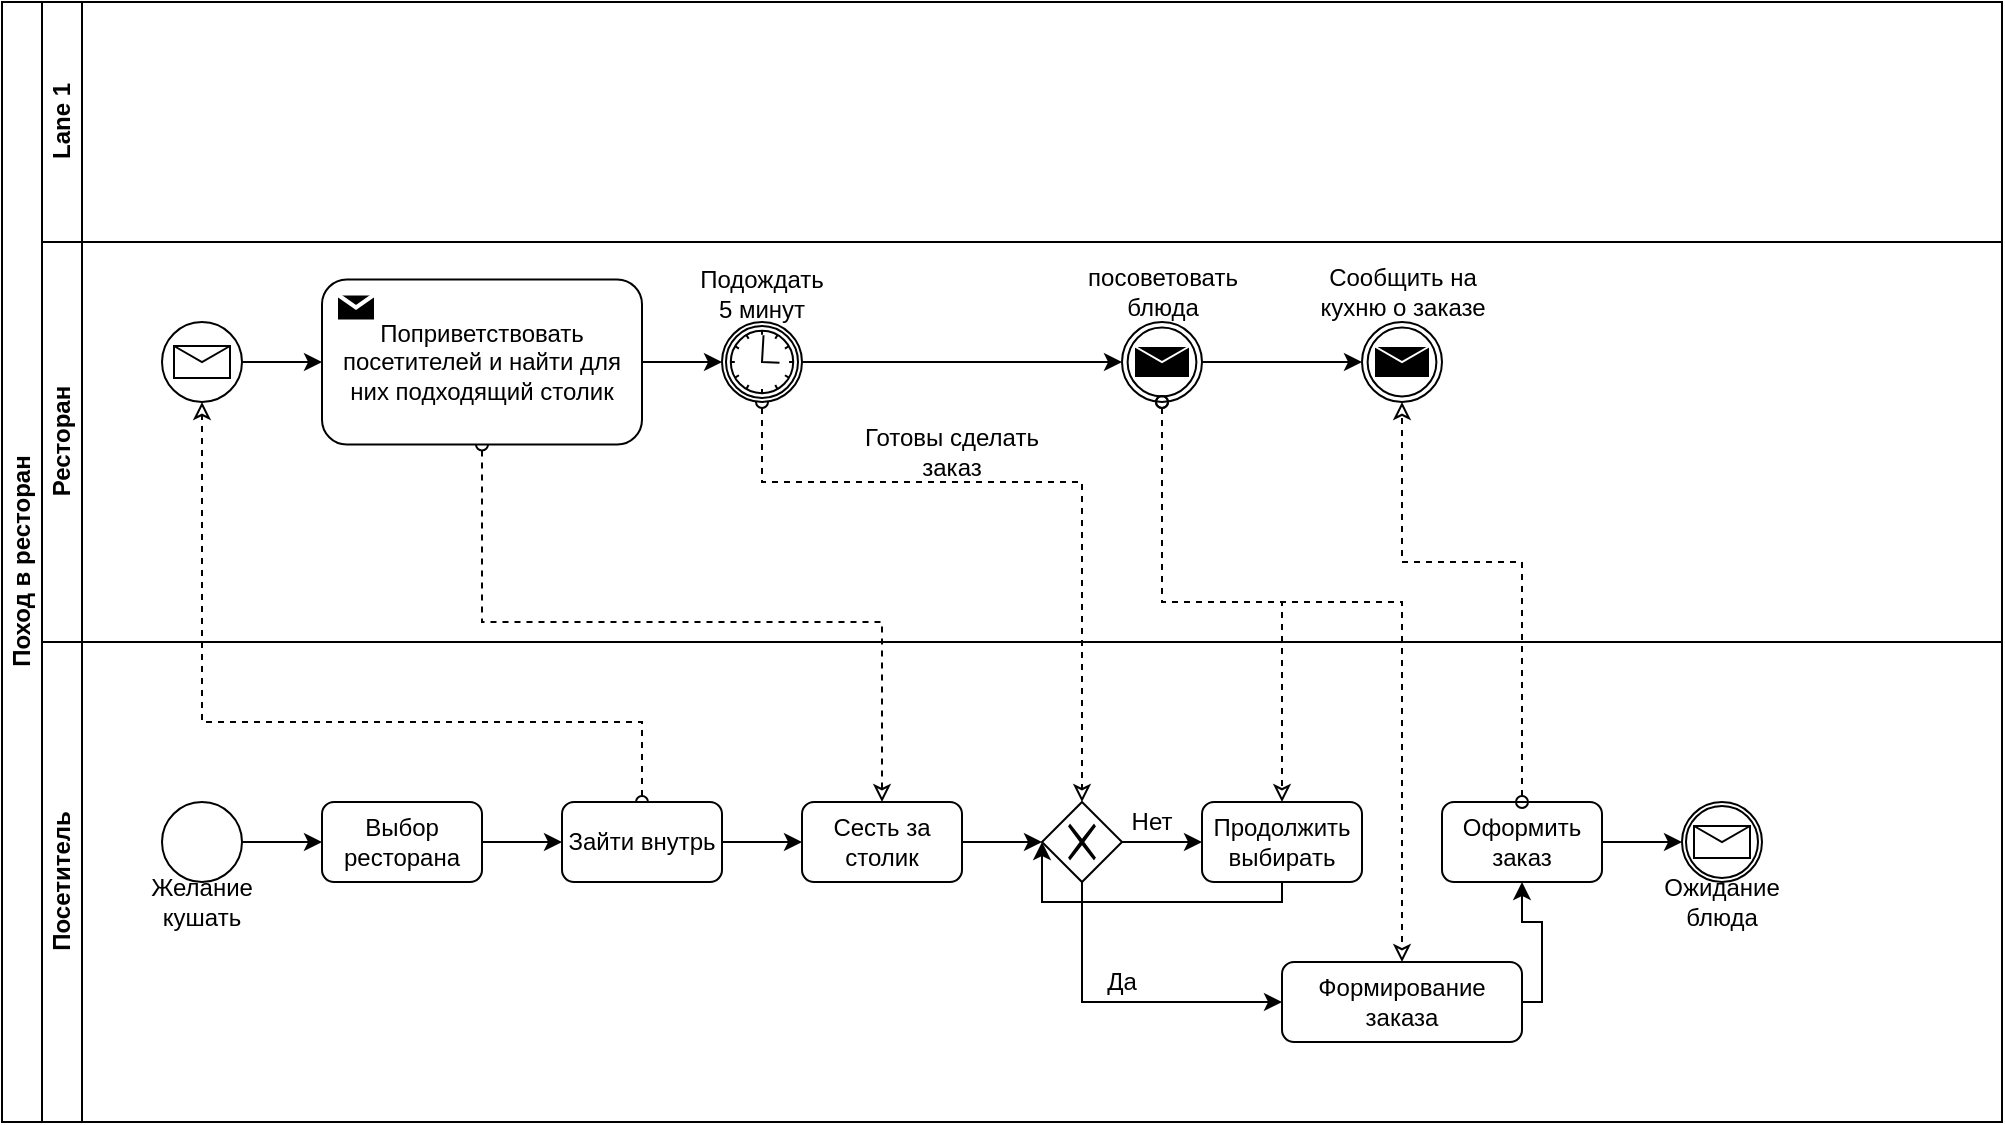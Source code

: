 <mxfile version="14.5.4" type="github">
  <diagram id="X0XnABvVEen1k6Uehnqz" name="Page-1">
    <mxGraphModel dx="938" dy="575" grid="1" gridSize="10" guides="1" tooltips="1" connect="1" arrows="1" fold="1" page="1" pageScale="1" pageWidth="980" pageHeight="1390" math="0" shadow="0">
      <root>
        <mxCell id="0" />
        <mxCell id="1" parent="0" />
        <mxCell id="987fqs_uQ6xWltd3es-m-1" value="Поход в ресторан" style="swimlane;html=1;childLayout=stackLayout;resizeParent=1;resizeParentMax=0;horizontal=0;startSize=20;horizontalStack=0;" vertex="1" parent="1">
          <mxGeometry x="80" y="80" width="1000" height="560" as="geometry" />
        </mxCell>
        <mxCell id="987fqs_uQ6xWltd3es-m-2" value="Lane 1" style="swimlane;html=1;startSize=20;horizontal=0;" vertex="1" parent="987fqs_uQ6xWltd3es-m-1">
          <mxGeometry x="20" width="980" height="120" as="geometry" />
        </mxCell>
        <mxCell id="987fqs_uQ6xWltd3es-m-15" style="edgeStyle=orthogonalEdgeStyle;rounded=0;orthogonalLoop=1;jettySize=auto;html=1;entryX=0.5;entryY=1;entryDx=0;entryDy=0;dashed=1;endArrow=classic;endFill=0;startArrow=oval;startFill=0;" edge="1" parent="987fqs_uQ6xWltd3es-m-1" source="987fqs_uQ6xWltd3es-m-12" target="987fqs_uQ6xWltd3es-m-13">
          <mxGeometry relative="1" as="geometry">
            <Array as="points">
              <mxPoint x="320" y="360" />
              <mxPoint x="100" y="360" />
            </Array>
          </mxGeometry>
        </mxCell>
        <mxCell id="987fqs_uQ6xWltd3es-m-22" style="edgeStyle=orthogonalEdgeStyle;rounded=0;orthogonalLoop=1;jettySize=auto;html=1;entryX=0.5;entryY=0;entryDx=0;entryDy=0;startArrow=oval;startFill=0;endArrow=classic;endFill=0;dashed=1;exitX=0.5;exitY=1;exitDx=0;exitDy=0;" edge="1" parent="987fqs_uQ6xWltd3es-m-1" source="987fqs_uQ6xWltd3es-m-16" target="987fqs_uQ6xWltd3es-m-21">
          <mxGeometry relative="1" as="geometry">
            <Array as="points">
              <mxPoint x="240" y="310" />
              <mxPoint x="440" y="310" />
            </Array>
          </mxGeometry>
        </mxCell>
        <mxCell id="987fqs_uQ6xWltd3es-m-35" style="edgeStyle=orthogonalEdgeStyle;rounded=0;orthogonalLoop=1;jettySize=auto;html=1;entryX=0.5;entryY=0;entryDx=0;entryDy=0;startArrow=oval;startFill=0;endArrow=classic;endFill=0;dashed=1;exitX=0.5;exitY=1;exitDx=0;exitDy=0;" edge="1" parent="987fqs_uQ6xWltd3es-m-1" source="987fqs_uQ6xWltd3es-m-26" target="987fqs_uQ6xWltd3es-m-31">
          <mxGeometry relative="1" as="geometry">
            <Array as="points">
              <mxPoint x="380" y="240" />
              <mxPoint x="540" y="240" />
            </Array>
          </mxGeometry>
        </mxCell>
        <mxCell id="987fqs_uQ6xWltd3es-m-3" value="Ресторан" style="swimlane;html=1;startSize=20;horizontal=0;" vertex="1" parent="987fqs_uQ6xWltd3es-m-1">
          <mxGeometry x="20" y="120" width="980" height="200" as="geometry" />
        </mxCell>
        <mxCell id="987fqs_uQ6xWltd3es-m-20" style="edgeStyle=orthogonalEdgeStyle;rounded=0;orthogonalLoop=1;jettySize=auto;html=1;entryX=0;entryY=0.5;entryDx=0;entryDy=0;startArrow=none;startFill=0;endArrow=classic;endFill=1;" edge="1" parent="987fqs_uQ6xWltd3es-m-3" source="987fqs_uQ6xWltd3es-m-13" target="987fqs_uQ6xWltd3es-m-16">
          <mxGeometry relative="1" as="geometry" />
        </mxCell>
        <mxCell id="987fqs_uQ6xWltd3es-m-13" value="" style="shape=mxgraph.bpmn.shape;html=1;verticalLabelPosition=bottom;labelBackgroundColor=#ffffff;verticalAlign=top;align=center;perimeter=ellipsePerimeter;outlineConnect=0;outline=standard;symbol=message;" vertex="1" parent="987fqs_uQ6xWltd3es-m-3">
          <mxGeometry x="60" y="40" width="40" height="40" as="geometry" />
        </mxCell>
        <mxCell id="987fqs_uQ6xWltd3es-m-27" style="edgeStyle=orthogonalEdgeStyle;rounded=0;orthogonalLoop=1;jettySize=auto;html=1;entryX=0;entryY=0.5;entryDx=0;entryDy=0;startArrow=none;startFill=0;endArrow=classic;endFill=1;" edge="1" parent="987fqs_uQ6xWltd3es-m-3" source="987fqs_uQ6xWltd3es-m-16" target="987fqs_uQ6xWltd3es-m-26">
          <mxGeometry relative="1" as="geometry" />
        </mxCell>
        <mxCell id="987fqs_uQ6xWltd3es-m-16" value="Поприветствовать посетителей и найти для них подходящий столик" style="html=1;whiteSpace=wrap;rounded=1;dropTarget=0;" vertex="1" parent="987fqs_uQ6xWltd3es-m-3">
          <mxGeometry x="140" y="18.75" width="160" height="82.5" as="geometry" />
        </mxCell>
        <mxCell id="987fqs_uQ6xWltd3es-m-17" value="" style="shape=message;whiteSpace=wrap;html=1;outlineConnect=0;fillColor=#000000;strokeColor=#ffffff;strokeWidth=2;" vertex="1" parent="987fqs_uQ6xWltd3es-m-16">
          <mxGeometry width="20" height="14" relative="1" as="geometry">
            <mxPoint x="7" y="7" as="offset" />
          </mxGeometry>
        </mxCell>
        <mxCell id="987fqs_uQ6xWltd3es-m-41" style="edgeStyle=orthogonalEdgeStyle;rounded=0;orthogonalLoop=1;jettySize=auto;html=1;entryX=0;entryY=0.5;entryDx=0;entryDy=0;startArrow=none;startFill=0;endArrow=classic;endFill=1;" edge="1" parent="987fqs_uQ6xWltd3es-m-3" source="987fqs_uQ6xWltd3es-m-26" target="987fqs_uQ6xWltd3es-m-57">
          <mxGeometry relative="1" as="geometry">
            <mxPoint x="540" y="60" as="targetPoint" />
          </mxGeometry>
        </mxCell>
        <mxCell id="987fqs_uQ6xWltd3es-m-26" value="" style="shape=mxgraph.bpmn.shape;html=1;verticalLabelPosition=bottom;labelBackgroundColor=#ffffff;verticalAlign=top;align=center;perimeter=ellipsePerimeter;outlineConnect=0;outline=catching;symbol=timer;" vertex="1" parent="987fqs_uQ6xWltd3es-m-3">
          <mxGeometry x="340" y="40" width="40" height="40" as="geometry" />
        </mxCell>
        <mxCell id="987fqs_uQ6xWltd3es-m-29" value="Подождать 5 минут" style="text;html=1;strokeColor=none;fillColor=none;align=center;verticalAlign=middle;whiteSpace=wrap;rounded=0;" vertex="1" parent="987fqs_uQ6xWltd3es-m-3">
          <mxGeometry x="325" y="11.25" width="70" height="28.75" as="geometry" />
        </mxCell>
        <mxCell id="987fqs_uQ6xWltd3es-m-45" value="Готовы сделать заказ" style="text;html=1;strokeColor=none;fillColor=none;align=center;verticalAlign=middle;whiteSpace=wrap;rounded=0;" vertex="1" parent="987fqs_uQ6xWltd3es-m-3">
          <mxGeometry x="400" y="90" width="110" height="30" as="geometry" />
        </mxCell>
        <mxCell id="987fqs_uQ6xWltd3es-m-56" value="посоветовать блюда" style="text;html=1;strokeColor=none;fillColor=none;align=center;verticalAlign=middle;whiteSpace=wrap;rounded=0;" vertex="1" parent="987fqs_uQ6xWltd3es-m-3">
          <mxGeometry x="517.5" y="10" width="85" height="30" as="geometry" />
        </mxCell>
        <mxCell id="987fqs_uQ6xWltd3es-m-76" style="edgeStyle=orthogonalEdgeStyle;rounded=0;orthogonalLoop=1;jettySize=auto;html=1;entryX=0;entryY=0.5;entryDx=0;entryDy=0;startArrow=none;startFill=0;endArrow=classic;endFill=1;" edge="1" parent="987fqs_uQ6xWltd3es-m-3" source="987fqs_uQ6xWltd3es-m-57" target="987fqs_uQ6xWltd3es-m-74">
          <mxGeometry relative="1" as="geometry" />
        </mxCell>
        <mxCell id="987fqs_uQ6xWltd3es-m-57" value="" style="shape=mxgraph.bpmn.shape;html=1;verticalLabelPosition=bottom;labelBackgroundColor=#ffffff;verticalAlign=top;align=center;perimeter=ellipsePerimeter;outlineConnect=0;outline=throwing;symbol=message;" vertex="1" parent="987fqs_uQ6xWltd3es-m-3">
          <mxGeometry x="540" y="40" width="40" height="40" as="geometry" />
        </mxCell>
        <mxCell id="987fqs_uQ6xWltd3es-m-74" value="" style="shape=mxgraph.bpmn.shape;html=1;verticalLabelPosition=bottom;labelBackgroundColor=#ffffff;verticalAlign=top;align=center;perimeter=ellipsePerimeter;outlineConnect=0;outline=throwing;symbol=message;" vertex="1" parent="987fqs_uQ6xWltd3es-m-3">
          <mxGeometry x="660" y="40" width="40" height="40" as="geometry" />
        </mxCell>
        <mxCell id="987fqs_uQ6xWltd3es-m-75" value="Сообщить на кухню о заказе" style="text;html=1;strokeColor=none;fillColor=none;align=center;verticalAlign=middle;whiteSpace=wrap;rounded=0;" vertex="1" parent="987fqs_uQ6xWltd3es-m-3">
          <mxGeometry x="637.5" y="10" width="85" height="30" as="geometry" />
        </mxCell>
        <mxCell id="987fqs_uQ6xWltd3es-m-59" style="edgeStyle=orthogonalEdgeStyle;rounded=0;orthogonalLoop=1;jettySize=auto;html=1;entryX=0.5;entryY=0;entryDx=0;entryDy=0;dashed=1;startArrow=oval;startFill=0;endArrow=classic;endFill=0;" edge="1" parent="987fqs_uQ6xWltd3es-m-1" source="987fqs_uQ6xWltd3es-m-57" target="987fqs_uQ6xWltd3es-m-37">
          <mxGeometry relative="1" as="geometry" />
        </mxCell>
        <mxCell id="987fqs_uQ6xWltd3es-m-61" style="edgeStyle=orthogonalEdgeStyle;rounded=0;orthogonalLoop=1;jettySize=auto;html=1;dashed=1;startArrow=oval;startFill=0;endArrow=classic;endFill=0;entryX=0.5;entryY=0;entryDx=0;entryDy=0;" edge="1" parent="987fqs_uQ6xWltd3es-m-1" source="987fqs_uQ6xWltd3es-m-57" target="987fqs_uQ6xWltd3es-m-30">
          <mxGeometry relative="1" as="geometry">
            <Array as="points">
              <mxPoint x="580" y="300" />
              <mxPoint x="700" y="300" />
            </Array>
          </mxGeometry>
        </mxCell>
        <mxCell id="987fqs_uQ6xWltd3es-m-4" value="Посетитель" style="swimlane;html=1;startSize=20;horizontal=0;" vertex="1" parent="987fqs_uQ6xWltd3es-m-1">
          <mxGeometry x="20" y="320" width="980" height="240" as="geometry" />
        </mxCell>
        <mxCell id="987fqs_uQ6xWltd3es-m-8" style="edgeStyle=orthogonalEdgeStyle;rounded=0;orthogonalLoop=1;jettySize=auto;html=1;entryX=0;entryY=0.5;entryDx=0;entryDy=0;" edge="1" parent="987fqs_uQ6xWltd3es-m-4" source="987fqs_uQ6xWltd3es-m-5" target="987fqs_uQ6xWltd3es-m-7">
          <mxGeometry relative="1" as="geometry" />
        </mxCell>
        <mxCell id="987fqs_uQ6xWltd3es-m-5" value="" style="ellipse;whiteSpace=wrap;html=1;aspect=fixed;" vertex="1" parent="987fqs_uQ6xWltd3es-m-4">
          <mxGeometry x="60" y="80" width="40" height="40" as="geometry" />
        </mxCell>
        <mxCell id="987fqs_uQ6xWltd3es-m-6" value="Желание кушать" style="text;html=1;strokeColor=none;fillColor=none;align=center;verticalAlign=middle;whiteSpace=wrap;rounded=0;" vertex="1" parent="987fqs_uQ6xWltd3es-m-4">
          <mxGeometry x="60" y="120" width="40" height="20" as="geometry" />
        </mxCell>
        <mxCell id="987fqs_uQ6xWltd3es-m-10" style="edgeStyle=orthogonalEdgeStyle;rounded=0;orthogonalLoop=1;jettySize=auto;html=1;entryX=0;entryY=0.5;entryDx=0;entryDy=0;" edge="1" parent="987fqs_uQ6xWltd3es-m-4" source="987fqs_uQ6xWltd3es-m-7" target="987fqs_uQ6xWltd3es-m-12">
          <mxGeometry relative="1" as="geometry">
            <mxPoint x="260" y="100" as="targetPoint" />
          </mxGeometry>
        </mxCell>
        <mxCell id="987fqs_uQ6xWltd3es-m-7" value="Выбор ресторана" style="rounded=1;whiteSpace=wrap;html=1;" vertex="1" parent="987fqs_uQ6xWltd3es-m-4">
          <mxGeometry x="140" y="80" width="80" height="40" as="geometry" />
        </mxCell>
        <mxCell id="987fqs_uQ6xWltd3es-m-23" style="edgeStyle=orthogonalEdgeStyle;rounded=0;orthogonalLoop=1;jettySize=auto;html=1;entryX=0;entryY=0.5;entryDx=0;entryDy=0;startArrow=none;startFill=0;endArrow=classic;endFill=1;" edge="1" parent="987fqs_uQ6xWltd3es-m-4" source="987fqs_uQ6xWltd3es-m-12" target="987fqs_uQ6xWltd3es-m-21">
          <mxGeometry relative="1" as="geometry" />
        </mxCell>
        <mxCell id="987fqs_uQ6xWltd3es-m-12" value="Зайти внутрь" style="rounded=1;whiteSpace=wrap;html=1;" vertex="1" parent="987fqs_uQ6xWltd3es-m-4">
          <mxGeometry x="260" y="80" width="80" height="40" as="geometry" />
        </mxCell>
        <mxCell id="987fqs_uQ6xWltd3es-m-32" style="edgeStyle=orthogonalEdgeStyle;rounded=0;orthogonalLoop=1;jettySize=auto;html=1;entryX=0;entryY=0.5;entryDx=0;entryDy=0;startArrow=none;startFill=0;endArrow=classic;endFill=1;" edge="1" parent="987fqs_uQ6xWltd3es-m-4" source="987fqs_uQ6xWltd3es-m-21" target="987fqs_uQ6xWltd3es-m-31">
          <mxGeometry relative="1" as="geometry" />
        </mxCell>
        <mxCell id="987fqs_uQ6xWltd3es-m-21" value="Сесть за столик" style="rounded=1;whiteSpace=wrap;html=1;" vertex="1" parent="987fqs_uQ6xWltd3es-m-4">
          <mxGeometry x="380" y="80" width="80" height="40" as="geometry" />
        </mxCell>
        <mxCell id="987fqs_uQ6xWltd3es-m-67" style="edgeStyle=orthogonalEdgeStyle;rounded=0;orthogonalLoop=1;jettySize=auto;html=1;entryX=0.5;entryY=1;entryDx=0;entryDy=0;startArrow=none;startFill=0;endArrow=classic;endFill=1;" edge="1" parent="987fqs_uQ6xWltd3es-m-4" source="987fqs_uQ6xWltd3es-m-30" target="987fqs_uQ6xWltd3es-m-66">
          <mxGeometry relative="1" as="geometry">
            <Array as="points">
              <mxPoint x="750" y="180" />
              <mxPoint x="750" y="140" />
              <mxPoint x="740" y="140" />
            </Array>
          </mxGeometry>
        </mxCell>
        <mxCell id="987fqs_uQ6xWltd3es-m-30" value="Формирование заказа" style="rounded=1;whiteSpace=wrap;html=1;" vertex="1" parent="987fqs_uQ6xWltd3es-m-4">
          <mxGeometry x="620" y="160" width="120" height="40" as="geometry" />
        </mxCell>
        <mxCell id="987fqs_uQ6xWltd3es-m-33" style="edgeStyle=orthogonalEdgeStyle;rounded=0;orthogonalLoop=1;jettySize=auto;html=1;entryX=0;entryY=0.5;entryDx=0;entryDy=0;startArrow=none;startFill=0;endArrow=classic;endFill=1;exitX=0.5;exitY=1;exitDx=0;exitDy=0;" edge="1" parent="987fqs_uQ6xWltd3es-m-4" source="987fqs_uQ6xWltd3es-m-31" target="987fqs_uQ6xWltd3es-m-30">
          <mxGeometry relative="1" as="geometry">
            <Array as="points">
              <mxPoint x="520" y="180" />
            </Array>
          </mxGeometry>
        </mxCell>
        <mxCell id="987fqs_uQ6xWltd3es-m-31" value="" style="shape=mxgraph.bpmn.shape;html=1;verticalLabelPosition=bottom;labelBackgroundColor=#ffffff;verticalAlign=top;align=center;perimeter=rhombusPerimeter;background=gateway;outlineConnect=0;outline=none;symbol=exclusiveGw;" vertex="1" parent="987fqs_uQ6xWltd3es-m-4">
          <mxGeometry x="500" y="80" width="40" height="40" as="geometry" />
        </mxCell>
        <mxCell id="987fqs_uQ6xWltd3es-m-34" value="Да" style="text;html=1;strokeColor=none;fillColor=none;align=center;verticalAlign=middle;whiteSpace=wrap;rounded=0;" vertex="1" parent="987fqs_uQ6xWltd3es-m-4">
          <mxGeometry x="520" y="160" width="40" height="20" as="geometry" />
        </mxCell>
        <mxCell id="987fqs_uQ6xWltd3es-m-37" value="Продолжить выбирать" style="rounded=1;whiteSpace=wrap;html=1;" vertex="1" parent="987fqs_uQ6xWltd3es-m-4">
          <mxGeometry x="580" y="80" width="80" height="40" as="geometry" />
        </mxCell>
        <mxCell id="987fqs_uQ6xWltd3es-m-36" style="edgeStyle=orthogonalEdgeStyle;rounded=0;orthogonalLoop=1;jettySize=auto;html=1;startArrow=none;startFill=0;endArrow=classic;endFill=1;entryX=0;entryY=0.5;entryDx=0;entryDy=0;" edge="1" parent="987fqs_uQ6xWltd3es-m-4" source="987fqs_uQ6xWltd3es-m-31" target="987fqs_uQ6xWltd3es-m-37">
          <mxGeometry relative="1" as="geometry">
            <mxPoint x="580" y="100" as="targetPoint" />
          </mxGeometry>
        </mxCell>
        <mxCell id="987fqs_uQ6xWltd3es-m-38" value="Нет" style="text;html=1;strokeColor=none;fillColor=none;align=center;verticalAlign=middle;whiteSpace=wrap;rounded=0;" vertex="1" parent="987fqs_uQ6xWltd3es-m-4">
          <mxGeometry x="540" y="80" width="30" height="20" as="geometry" />
        </mxCell>
        <mxCell id="987fqs_uQ6xWltd3es-m-53" style="edgeStyle=orthogonalEdgeStyle;rounded=0;orthogonalLoop=1;jettySize=auto;html=1;startArrow=none;startFill=0;endArrow=classic;endFill=1;entryX=0;entryY=0.5;entryDx=0;entryDy=0;" edge="1" parent="987fqs_uQ6xWltd3es-m-4" source="987fqs_uQ6xWltd3es-m-37" target="987fqs_uQ6xWltd3es-m-31">
          <mxGeometry relative="1" as="geometry">
            <mxPoint x="490" y="130" as="targetPoint" />
            <Array as="points">
              <mxPoint x="620" y="130" />
              <mxPoint x="500" y="130" />
            </Array>
          </mxGeometry>
        </mxCell>
        <mxCell id="987fqs_uQ6xWltd3es-m-71" style="edgeStyle=orthogonalEdgeStyle;rounded=0;orthogonalLoop=1;jettySize=auto;html=1;entryX=0;entryY=0.5;entryDx=0;entryDy=0;startArrow=none;startFill=0;endArrow=classic;endFill=1;" edge="1" parent="987fqs_uQ6xWltd3es-m-4" source="987fqs_uQ6xWltd3es-m-66" target="987fqs_uQ6xWltd3es-m-70">
          <mxGeometry relative="1" as="geometry" />
        </mxCell>
        <mxCell id="987fqs_uQ6xWltd3es-m-66" value="Оформить заказ" style="rounded=1;whiteSpace=wrap;html=1;" vertex="1" parent="987fqs_uQ6xWltd3es-m-4">
          <mxGeometry x="700" y="80" width="80" height="40" as="geometry" />
        </mxCell>
        <mxCell id="987fqs_uQ6xWltd3es-m-70" value="" style="shape=mxgraph.bpmn.shape;html=1;verticalLabelPosition=bottom;labelBackgroundColor=#ffffff;verticalAlign=top;align=center;perimeter=ellipsePerimeter;outlineConnect=0;outline=catching;symbol=message;" vertex="1" parent="987fqs_uQ6xWltd3es-m-4">
          <mxGeometry x="820" y="80" width="40" height="40" as="geometry" />
        </mxCell>
        <mxCell id="987fqs_uQ6xWltd3es-m-72" value="Ожидание блюда" style="text;html=1;strokeColor=none;fillColor=none;align=center;verticalAlign=middle;whiteSpace=wrap;rounded=0;" vertex="1" parent="987fqs_uQ6xWltd3es-m-4">
          <mxGeometry x="815" y="120" width="50" height="20" as="geometry" />
        </mxCell>
        <mxCell id="987fqs_uQ6xWltd3es-m-77" style="edgeStyle=orthogonalEdgeStyle;rounded=0;orthogonalLoop=1;jettySize=auto;html=1;startArrow=oval;startFill=0;endArrow=classic;endFill=0;entryX=0.5;entryY=1;entryDx=0;entryDy=0;dashed=1;" edge="1" parent="987fqs_uQ6xWltd3es-m-1" source="987fqs_uQ6xWltd3es-m-66" target="987fqs_uQ6xWltd3es-m-74">
          <mxGeometry relative="1" as="geometry">
            <mxPoint x="770" y="260" as="targetPoint" />
            <Array as="points">
              <mxPoint x="760" y="280" />
              <mxPoint x="700" y="280" />
            </Array>
          </mxGeometry>
        </mxCell>
      </root>
    </mxGraphModel>
  </diagram>
</mxfile>

